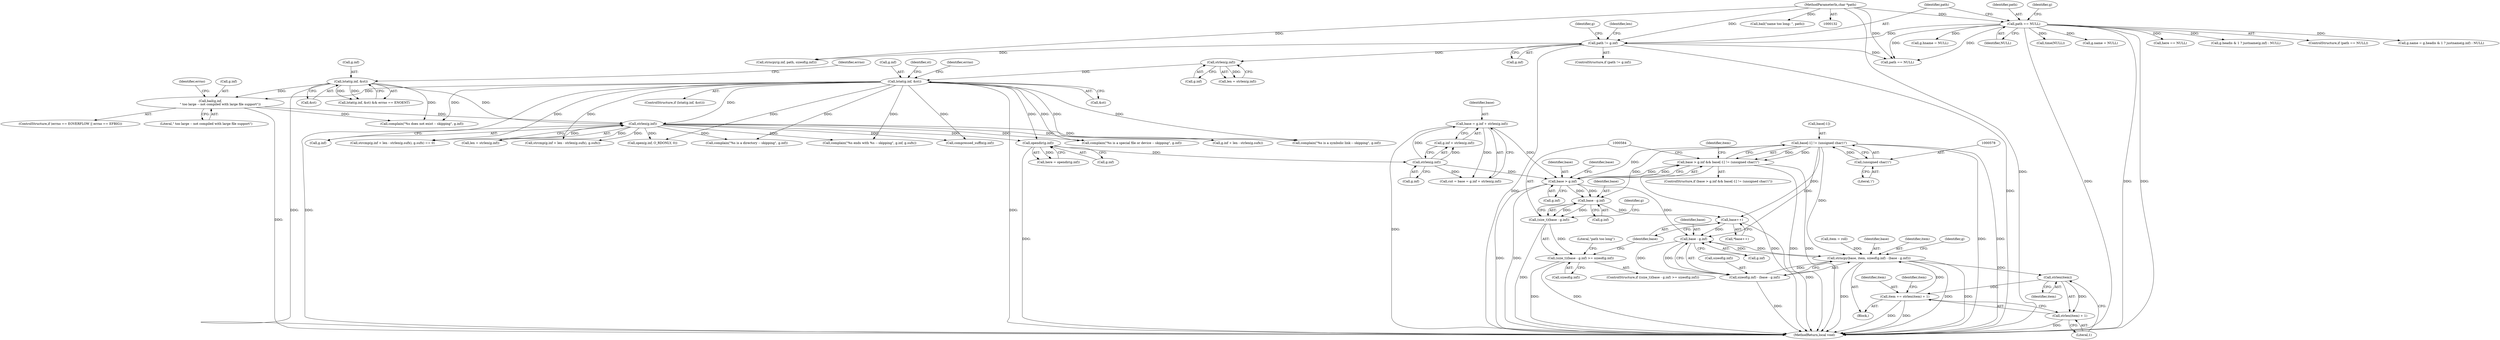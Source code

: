 digraph "0_pigz_fdad1406b3ec809f4954ff7cdf9e99eb18c2458f@array" {
"1000572" [label="(Call,base[-1] != (unsigned char)'/')"];
"1000567" [label="(Call,base > g.inf)"];
"1000555" [label="(Call,base = g.inf + strlen(g.inf))"];
"1000561" [label="(Call,strlen(g.inf))"];
"1000402" [label="(Call,opendir(g.inf))"];
"1000302" [label="(Call,strlen(g.inf))"];
"1000279" [label="(Call,bail(g.inf,\n                    \" too large -- not compiled with large file support\"))"];
"1000262" [label="(Call,lstat(g.inf, &st))"];
"1000230" [label="(Call,lstat(g.inf, &st))"];
"1000225" [label="(Call,strlen(g.inf))"];
"1000194" [label="(Call,path != g.inf)"];
"1000146" [label="(Call,path == NULL)"];
"1000133" [label="(MethodParameterIn,char *path)"];
"1000577" [label="(Call,(unsigned char)'/')"];
"1000566" [label="(Call,base > g.inf && base[-1] != (unsigned char)'/')"];
"1000585" [label="(Call,base - g.inf)"];
"1000583" [label="(Call,(size_t)(base - g.inf))"];
"1000582" [label="(Call,(size_t)(base - g.inf) >= sizeof(g.inf))"];
"1000601" [label="(Call,base++)"];
"1000619" [label="(Call,base - g.inf)"];
"1000611" [label="(Call,strncpy(base, item, sizeof(g.inf) - (base - g.inf)))"];
"1000660" [label="(Call,strlen(item))"];
"1000657" [label="(Call,item += strlen(item) + 1)"];
"1000659" [label="(Call,strlen(item) + 1)"];
"1000614" [label="(Call,sizeof(g.inf) - (base - g.inf))"];
"1000285" [label="(Identifier,errno)"];
"1000556" [label="(Identifier,base)"];
"1000708" [label="(Call,complain(\"%s ends with %s -- skipping\", g.inf, g.sufx))"];
"1000569" [label="(Call,g.inf)"];
"1000555" [label="(Call,base = g.inf + strlen(g.inf))"];
"1000621" [label="(Call,g.inf)"];
"1000568" [label="(Identifier,base)"];
"1000145" [label="(ControlStructure,if (path == NULL))"];
"1000776" [label="(Call,g.name = g.headis & 1 ? justname(g.inf) : NULL)"];
"1000230" [label="(Call,lstat(g.inf, &st))"];
"1000662" [label="(Literal,1)"];
"1000592" [label="(Identifier,g)"];
"1000231" [label="(Call,g.inf)"];
"1000400" [label="(Call,here = opendir(g.inf))"];
"1000279" [label="(Call,bail(g.inf,\n                    \" too large -- not compiled with large file support\"))"];
"1000627" [label="(Identifier,g)"];
"1000614" [label="(Call,sizeof(g.inf) - (base - g.inf))"];
"1000220" [label="(Call,bail(\"name too long: \", path))"];
"1001416" [label="(MethodReturn,local void)"];
"1000567" [label="(Call,base > g.inf)"];
"1000611" [label="(Call,strncpy(base, item, sizeof(g.inf) - (base - g.inf)))"];
"1000269" [label="(Identifier,errno)"];
"1000620" [label="(Identifier,base)"];
"1000147" [label="(Identifier,path)"];
"1000605" [label="(Identifier,item)"];
"1000587" [label="(Call,g.inf)"];
"1000809" [label="(Call,g.hname = NULL)"];
"1000660" [label="(Call,strlen(item))"];
"1000565" [label="(ControlStructure,if (base > g.inf && base[-1] != (unsigned char)'/'))"];
"1000148" [label="(Identifier,NULL)"];
"1000266" [label="(Call,&st)"];
"1000402" [label="(Call,opendir(g.inf))"];
"1000311" [label="(Identifier,st)"];
"1000194" [label="(Call,path != g.inf)"];
"1000557" [label="(Call,g.inf + strlen(g.inf))"];
"1000376" [label="(Call,complain(\"%s is a directory -- skipping\", g.inf))"];
"1000196" [label="(Call,g.inf)"];
"1000958" [label="(Call,path == NULL)"];
"1000586" [label="(Identifier,base)"];
"1000303" [label="(Call,g.inf)"];
"1000283" [label="(Literal,\" too large -- not compiled with large file support\")"];
"1000193" [label="(ControlStructure,if (path != g.inf))"];
"1000693" [label="(Call,g.inf + len - strlen(g.sufx))"];
"1000302" [label="(Call,strlen(g.inf))"];
"1000300" [label="(Call,len = strlen(g.inf))"];
"1000202" [label="(Identifier,g)"];
"1000574" [label="(Identifier,base)"];
"1000133" [label="(MethodParameterIn,char *path)"];
"1000582" [label="(Call,(size_t)(base - g.inf) >= sizeof(g.inf))"];
"1000692" [label="(Call,strcmp(g.inf + len - strlen(g.sufx), g.sufx))"];
"1000331" [label="(Call,complain(\"%s is a special file or device -- skipping\", g.inf))"];
"1000553" [label="(Call,cut = base = g.inf + strlen(g.inf))"];
"1000604" [label="(Call,item = roll)"];
"1000195" [label="(Identifier,path)"];
"1000271" [label="(ControlStructure,if (errno == EOVERFLOW || errno == EFBIG))"];
"1000759" [label="(Call,open(g.inf, O_RDONLY, 0))"];
"1000610" [label="(Block,)"];
"1000600" [label="(Call,*base++)"];
"1000182" [label="(Call,time(NULL))"];
"1000226" [label="(Call,g.inf)"];
"1000262" [label="(Call,lstat(g.inf, &st))"];
"1000225" [label="(Call,strlen(g.inf))"];
"1000619" [label="(Call,base - g.inf)"];
"1000403" [label="(Call,g.inf)"];
"1000263" [label="(Call,g.inf)"];
"1000659" [label="(Call,strlen(item) + 1)"];
"1000280" [label="(Call,g.inf)"];
"1000223" [label="(Call,len = strlen(g.inf))"];
"1000224" [label="(Identifier,len)"];
"1000160" [label="(Call,g.name = NULL)"];
"1000200" [label="(Call,strncpy(g.inf, path, sizeof(g.inf)))"];
"1000609" [label="(Identifier,item)"];
"1000261" [label="(Call,lstat(g.inf, &st) && errno == ENOENT)"];
"1000577" [label="(Call,(unsigned char)'/')"];
"1000737" [label="(Call,compressed_suffix(g.inf))"];
"1000590" [label="(Call,sizeof(g.inf))"];
"1000602" [label="(Identifier,base)"];
"1000612" [label="(Identifier,base)"];
"1000240" [label="(Identifier,errno)"];
"1000294" [label="(Call,complain(\"%s does not exist -- skipping\", g.inf))"];
"1000146" [label="(Call,path == NULL)"];
"1000561" [label="(Call,strlen(g.inf))"];
"1000579" [label="(Literal,'/')"];
"1000595" [label="(Literal,\"path too long\")"];
"1000152" [label="(Identifier,g)"];
"1000613" [label="(Identifier,item)"];
"1000562" [label="(Call,g.inf)"];
"1000356" [label="(Call,complain(\"%s is a symbolic link -- skipping\", g.inf))"];
"1000581" [label="(ControlStructure,if ((size_t)(base - g.inf) >= sizeof(g.inf)))"];
"1000572" [label="(Call,base[-1] != (unsigned char)'/')"];
"1000691" [label="(Call,strcmp(g.inf + len - strlen(g.sufx), g.sufx) == 0)"];
"1000661" [label="(Identifier,item)"];
"1000234" [label="(Call,&st)"];
"1000601" [label="(Call,base++)"];
"1000566" [label="(Call,base > g.inf && base[-1] != (unsigned char)'/')"];
"1000658" [label="(Identifier,item)"];
"1000585" [label="(Call,base - g.inf)"];
"1000573" [label="(Call,base[-1])"];
"1000229" [label="(ControlStructure,if (lstat(g.inf, &st)))"];
"1000407" [label="(Call,here == NULL)"];
"1000583" [label="(Call,(size_t)(base - g.inf))"];
"1000615" [label="(Call,sizeof(g.inf))"];
"1000780" [label="(Call,g.headis & 1 ? justname(g.inf) : NULL)"];
"1000657" [label="(Call,item += strlen(item) + 1)"];
"1000572" -> "1000566"  [label="AST: "];
"1000572" -> "1000577"  [label="CFG: "];
"1000573" -> "1000572"  [label="AST: "];
"1000577" -> "1000572"  [label="AST: "];
"1000566" -> "1000572"  [label="CFG: "];
"1000572" -> "1001416"  [label="DDG: "];
"1000572" -> "1001416"  [label="DDG: "];
"1000572" -> "1000566"  [label="DDG: "];
"1000572" -> "1000566"  [label="DDG: "];
"1000567" -> "1000572"  [label="DDG: "];
"1000577" -> "1000572"  [label="DDG: "];
"1000572" -> "1000585"  [label="DDG: "];
"1000572" -> "1000601"  [label="DDG: "];
"1000572" -> "1000611"  [label="DDG: "];
"1000572" -> "1000619"  [label="DDG: "];
"1000567" -> "1000566"  [label="AST: "];
"1000567" -> "1000569"  [label="CFG: "];
"1000568" -> "1000567"  [label="AST: "];
"1000569" -> "1000567"  [label="AST: "];
"1000574" -> "1000567"  [label="CFG: "];
"1000566" -> "1000567"  [label="CFG: "];
"1000567" -> "1001416"  [label="DDG: "];
"1000567" -> "1001416"  [label="DDG: "];
"1000567" -> "1000566"  [label="DDG: "];
"1000567" -> "1000566"  [label="DDG: "];
"1000555" -> "1000567"  [label="DDG: "];
"1000561" -> "1000567"  [label="DDG: "];
"1000567" -> "1000585"  [label="DDG: "];
"1000567" -> "1000585"  [label="DDG: "];
"1000567" -> "1000619"  [label="DDG: "];
"1000555" -> "1000553"  [label="AST: "];
"1000555" -> "1000557"  [label="CFG: "];
"1000556" -> "1000555"  [label="AST: "];
"1000557" -> "1000555"  [label="AST: "];
"1000553" -> "1000555"  [label="CFG: "];
"1000555" -> "1001416"  [label="DDG: "];
"1000555" -> "1000553"  [label="DDG: "];
"1000561" -> "1000555"  [label="DDG: "];
"1000561" -> "1000557"  [label="AST: "];
"1000561" -> "1000562"  [label="CFG: "];
"1000562" -> "1000561"  [label="AST: "];
"1000557" -> "1000561"  [label="CFG: "];
"1000561" -> "1000553"  [label="DDG: "];
"1000561" -> "1000557"  [label="DDG: "];
"1000402" -> "1000561"  [label="DDG: "];
"1000402" -> "1000400"  [label="AST: "];
"1000402" -> "1000403"  [label="CFG: "];
"1000403" -> "1000402"  [label="AST: "];
"1000400" -> "1000402"  [label="CFG: "];
"1000402" -> "1001416"  [label="DDG: "];
"1000402" -> "1000400"  [label="DDG: "];
"1000302" -> "1000402"  [label="DDG: "];
"1000230" -> "1000402"  [label="DDG: "];
"1000302" -> "1000300"  [label="AST: "];
"1000302" -> "1000303"  [label="CFG: "];
"1000303" -> "1000302"  [label="AST: "];
"1000300" -> "1000302"  [label="CFG: "];
"1000302" -> "1000300"  [label="DDG: "];
"1000279" -> "1000302"  [label="DDG: "];
"1000262" -> "1000302"  [label="DDG: "];
"1000230" -> "1000302"  [label="DDG: "];
"1000302" -> "1000331"  [label="DDG: "];
"1000302" -> "1000356"  [label="DDG: "];
"1000302" -> "1000376"  [label="DDG: "];
"1000302" -> "1000691"  [label="DDG: "];
"1000302" -> "1000692"  [label="DDG: "];
"1000302" -> "1000693"  [label="DDG: "];
"1000302" -> "1000708"  [label="DDG: "];
"1000302" -> "1000737"  [label="DDG: "];
"1000302" -> "1000759"  [label="DDG: "];
"1000279" -> "1000271"  [label="AST: "];
"1000279" -> "1000283"  [label="CFG: "];
"1000280" -> "1000279"  [label="AST: "];
"1000283" -> "1000279"  [label="AST: "];
"1000285" -> "1000279"  [label="CFG: "];
"1000279" -> "1001416"  [label="DDG: "];
"1000262" -> "1000279"  [label="DDG: "];
"1000230" -> "1000279"  [label="DDG: "];
"1000279" -> "1000294"  [label="DDG: "];
"1000262" -> "1000261"  [label="AST: "];
"1000262" -> "1000266"  [label="CFG: "];
"1000263" -> "1000262"  [label="AST: "];
"1000266" -> "1000262"  [label="AST: "];
"1000269" -> "1000262"  [label="CFG: "];
"1000261" -> "1000262"  [label="CFG: "];
"1000262" -> "1001416"  [label="DDG: "];
"1000262" -> "1000261"  [label="DDG: "];
"1000262" -> "1000261"  [label="DDG: "];
"1000262" -> "1000294"  [label="DDG: "];
"1000230" -> "1000229"  [label="AST: "];
"1000230" -> "1000234"  [label="CFG: "];
"1000231" -> "1000230"  [label="AST: "];
"1000234" -> "1000230"  [label="AST: "];
"1000240" -> "1000230"  [label="CFG: "];
"1000311" -> "1000230"  [label="CFG: "];
"1000230" -> "1001416"  [label="DDG: "];
"1000230" -> "1001416"  [label="DDG: "];
"1000225" -> "1000230"  [label="DDG: "];
"1000230" -> "1000294"  [label="DDG: "];
"1000230" -> "1000331"  [label="DDG: "];
"1000230" -> "1000356"  [label="DDG: "];
"1000230" -> "1000376"  [label="DDG: "];
"1000230" -> "1000691"  [label="DDG: "];
"1000230" -> "1000692"  [label="DDG: "];
"1000230" -> "1000693"  [label="DDG: "];
"1000230" -> "1000708"  [label="DDG: "];
"1000230" -> "1000737"  [label="DDG: "];
"1000230" -> "1000759"  [label="DDG: "];
"1000225" -> "1000223"  [label="AST: "];
"1000225" -> "1000226"  [label="CFG: "];
"1000226" -> "1000225"  [label="AST: "];
"1000223" -> "1000225"  [label="CFG: "];
"1000225" -> "1000223"  [label="DDG: "];
"1000194" -> "1000225"  [label="DDG: "];
"1000194" -> "1000193"  [label="AST: "];
"1000194" -> "1000196"  [label="CFG: "];
"1000195" -> "1000194"  [label="AST: "];
"1000196" -> "1000194"  [label="AST: "];
"1000202" -> "1000194"  [label="CFG: "];
"1000224" -> "1000194"  [label="CFG: "];
"1000194" -> "1001416"  [label="DDG: "];
"1000194" -> "1001416"  [label="DDG: "];
"1000146" -> "1000194"  [label="DDG: "];
"1000133" -> "1000194"  [label="DDG: "];
"1000194" -> "1000200"  [label="DDG: "];
"1000194" -> "1000958"  [label="DDG: "];
"1000146" -> "1000145"  [label="AST: "];
"1000146" -> "1000148"  [label="CFG: "];
"1000147" -> "1000146"  [label="AST: "];
"1000148" -> "1000146"  [label="AST: "];
"1000152" -> "1000146"  [label="CFG: "];
"1000195" -> "1000146"  [label="CFG: "];
"1000146" -> "1001416"  [label="DDG: "];
"1000146" -> "1001416"  [label="DDG: "];
"1000146" -> "1001416"  [label="DDG: "];
"1000133" -> "1000146"  [label="DDG: "];
"1000146" -> "1000160"  [label="DDG: "];
"1000146" -> "1000182"  [label="DDG: "];
"1000146" -> "1000407"  [label="DDG: "];
"1000146" -> "1000776"  [label="DDG: "];
"1000146" -> "1000780"  [label="DDG: "];
"1000146" -> "1000809"  [label="DDG: "];
"1000146" -> "1000958"  [label="DDG: "];
"1000146" -> "1000958"  [label="DDG: "];
"1000133" -> "1000132"  [label="AST: "];
"1000133" -> "1001416"  [label="DDG: "];
"1000133" -> "1000200"  [label="DDG: "];
"1000133" -> "1000220"  [label="DDG: "];
"1000133" -> "1000958"  [label="DDG: "];
"1000577" -> "1000579"  [label="CFG: "];
"1000578" -> "1000577"  [label="AST: "];
"1000579" -> "1000577"  [label="AST: "];
"1000566" -> "1000565"  [label="AST: "];
"1000584" -> "1000566"  [label="CFG: "];
"1000605" -> "1000566"  [label="CFG: "];
"1000566" -> "1001416"  [label="DDG: "];
"1000566" -> "1001416"  [label="DDG: "];
"1000566" -> "1001416"  [label="DDG: "];
"1000585" -> "1000583"  [label="AST: "];
"1000585" -> "1000587"  [label="CFG: "];
"1000586" -> "1000585"  [label="AST: "];
"1000587" -> "1000585"  [label="AST: "];
"1000583" -> "1000585"  [label="CFG: "];
"1000585" -> "1000583"  [label="DDG: "];
"1000585" -> "1000583"  [label="DDG: "];
"1000585" -> "1000601"  [label="DDG: "];
"1000583" -> "1000582"  [label="AST: "];
"1000584" -> "1000583"  [label="AST: "];
"1000592" -> "1000583"  [label="CFG: "];
"1000583" -> "1001416"  [label="DDG: "];
"1000583" -> "1000582"  [label="DDG: "];
"1000582" -> "1000581"  [label="AST: "];
"1000582" -> "1000590"  [label="CFG: "];
"1000590" -> "1000582"  [label="AST: "];
"1000595" -> "1000582"  [label="CFG: "];
"1000602" -> "1000582"  [label="CFG: "];
"1000582" -> "1001416"  [label="DDG: "];
"1000582" -> "1001416"  [label="DDG: "];
"1000601" -> "1000600"  [label="AST: "];
"1000601" -> "1000602"  [label="CFG: "];
"1000602" -> "1000601"  [label="AST: "];
"1000600" -> "1000601"  [label="CFG: "];
"1000601" -> "1001416"  [label="DDG: "];
"1000601" -> "1000619"  [label="DDG: "];
"1000619" -> "1000614"  [label="AST: "];
"1000619" -> "1000621"  [label="CFG: "];
"1000620" -> "1000619"  [label="AST: "];
"1000621" -> "1000619"  [label="AST: "];
"1000614" -> "1000619"  [label="CFG: "];
"1000619" -> "1000611"  [label="DDG: "];
"1000619" -> "1000614"  [label="DDG: "];
"1000619" -> "1000614"  [label="DDG: "];
"1000611" -> "1000619"  [label="DDG: "];
"1000611" -> "1000610"  [label="AST: "];
"1000611" -> "1000614"  [label="CFG: "];
"1000612" -> "1000611"  [label="AST: "];
"1000613" -> "1000611"  [label="AST: "];
"1000614" -> "1000611"  [label="AST: "];
"1000627" -> "1000611"  [label="CFG: "];
"1000611" -> "1001416"  [label="DDG: "];
"1000611" -> "1001416"  [label="DDG: "];
"1000611" -> "1001416"  [label="DDG: "];
"1000657" -> "1000611"  [label="DDG: "];
"1000604" -> "1000611"  [label="DDG: "];
"1000614" -> "1000611"  [label="DDG: "];
"1000611" -> "1000660"  [label="DDG: "];
"1000660" -> "1000659"  [label="AST: "];
"1000660" -> "1000661"  [label="CFG: "];
"1000661" -> "1000660"  [label="AST: "];
"1000662" -> "1000660"  [label="CFG: "];
"1000660" -> "1000657"  [label="DDG: "];
"1000660" -> "1000659"  [label="DDG: "];
"1000657" -> "1000610"  [label="AST: "];
"1000657" -> "1000659"  [label="CFG: "];
"1000658" -> "1000657"  [label="AST: "];
"1000659" -> "1000657"  [label="AST: "];
"1000609" -> "1000657"  [label="CFG: "];
"1000657" -> "1001416"  [label="DDG: "];
"1000657" -> "1001416"  [label="DDG: "];
"1000659" -> "1000662"  [label="CFG: "];
"1000662" -> "1000659"  [label="AST: "];
"1000659" -> "1001416"  [label="DDG: "];
"1000615" -> "1000614"  [label="AST: "];
"1000614" -> "1001416"  [label="DDG: "];
}
